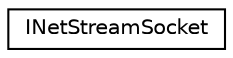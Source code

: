 digraph "Graphical Class Hierarchy"
{
 // LATEX_PDF_SIZE
  edge [fontname="Helvetica",fontsize="10",labelfontname="Helvetica",labelfontsize="10"];
  node [fontname="Helvetica",fontsize="10",shape=record];
  rankdir="LR";
  Node0 [label="INetStreamSocket",height=0.2,width=0.4,color="black", fillcolor="white", style="filled",URL="$struct_i_net_stream_socket.html",tooltip="Struct interface to NSC Stream (i.e., TCP) Sockets."];
}

